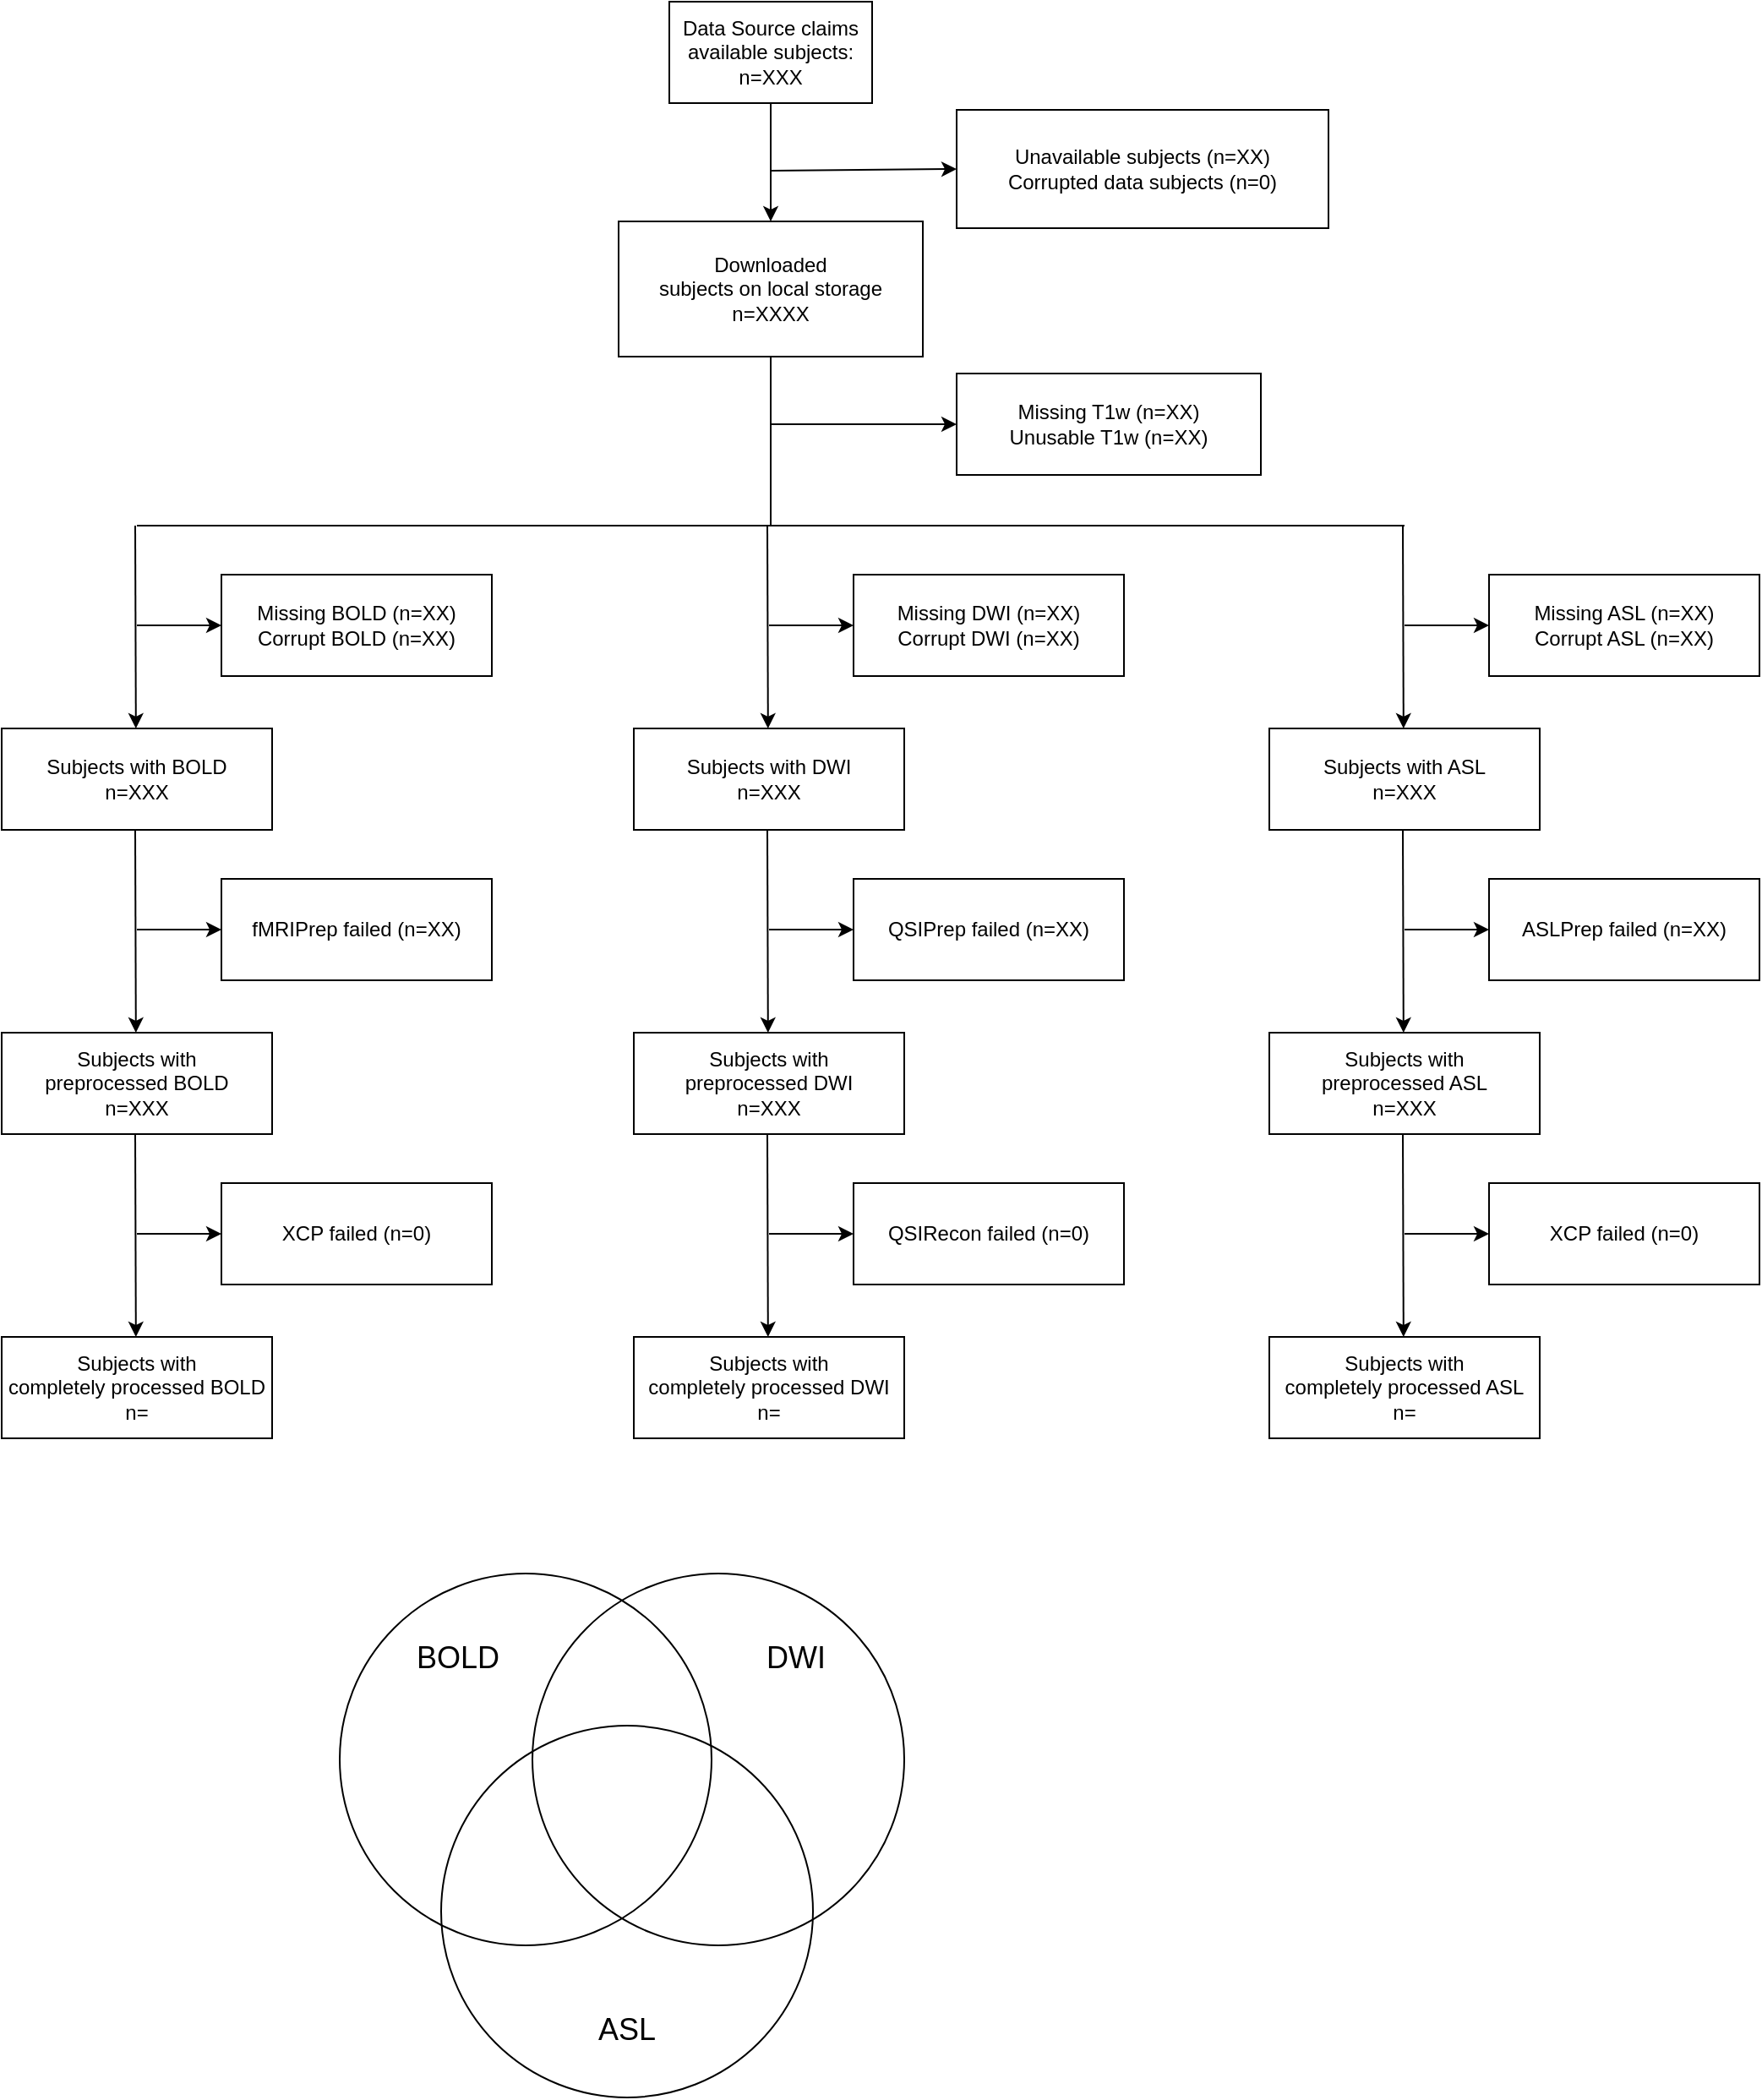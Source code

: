 <mxfile version="14.9.2" type="github"><diagram id="JNwxlYpdH0f2OIVfWxtT" name="Page-1"><mxGraphModel dx="1036" dy="765" grid="1" gridSize="10" guides="1" tooltips="1" connect="1" arrows="1" fold="1" page="1" pageScale="1" pageWidth="1200" pageHeight="1600" math="0" shadow="0"><root><mxCell id="0"/><mxCell id="1" parent="0"/><mxCell id="Sfd0NN9w5Pw_0LikJmXP-1" value="&lt;div&gt;Data Source claims available subjects:&lt;/div&gt;&lt;div&gt;n=XXX&lt;br&gt;&lt;/div&gt;" style="rounded=0;whiteSpace=wrap;html=1;" parent="1" vertex="1"><mxGeometry x="525" y="10" width="120" height="60" as="geometry"/></mxCell><mxCell id="Sfd0NN9w5Pw_0LikJmXP-2" value="&lt;div&gt;Downloaded&lt;/div&gt;&lt;div&gt;subjects on local storage&lt;/div&gt;&lt;div&gt;n=XXXX&lt;br&gt;&lt;/div&gt;" style="rounded=0;whiteSpace=wrap;html=1;" parent="1" vertex="1"><mxGeometry x="495" y="140" width="180" height="80" as="geometry"/></mxCell><mxCell id="Sfd0NN9w5Pw_0LikJmXP-4" value="&lt;div&gt;Unavailable subjects (n=XX)&lt;/div&gt;&lt;div&gt;Corrupted data subjects (n=0) &lt;br&gt;&lt;/div&gt;" style="rounded=0;whiteSpace=wrap;html=1;" parent="1" vertex="1"><mxGeometry x="695" y="74" width="220" height="70" as="geometry"/></mxCell><mxCell id="Sfd0NN9w5Pw_0LikJmXP-5" value="" style="endArrow=classic;html=1;entryX=0;entryY=0.5;entryDx=0;entryDy=0;" parent="1" target="Sfd0NN9w5Pw_0LikJmXP-4" edge="1"><mxGeometry width="50" height="50" relative="1" as="geometry"><mxPoint x="585" y="110" as="sourcePoint"/><mxPoint x="1015" y="300" as="targetPoint"/></mxGeometry></mxCell><mxCell id="Sfd0NN9w5Pw_0LikJmXP-6" value="&lt;div&gt;Missing T1w (n=XX)&lt;/div&gt;Unusable T1w (n=XX)" style="rounded=0;whiteSpace=wrap;html=1;" parent="1" vertex="1"><mxGeometry x="695" y="230" width="180" height="60" as="geometry"/></mxCell><mxCell id="Sfd0NN9w5Pw_0LikJmXP-7" value="" style="endArrow=classic;html=1;exitX=0.5;exitY=1;exitDx=0;exitDy=0;" parent="1" source="Sfd0NN9w5Pw_0LikJmXP-1" target="Sfd0NN9w5Pw_0LikJmXP-2" edge="1"><mxGeometry width="50" height="50" relative="1" as="geometry"><mxPoint x="965" y="350" as="sourcePoint"/><mxPoint x="1015" y="300" as="targetPoint"/></mxGeometry></mxCell><mxCell id="Sfd0NN9w5Pw_0LikJmXP-9" value="" style="endArrow=none;html=1;entryX=0.5;entryY=1;entryDx=0;entryDy=0;" parent="1" target="Sfd0NN9w5Pw_0LikJmXP-2" edge="1"><mxGeometry width="50" height="50" relative="1" as="geometry"><mxPoint x="585" y="320" as="sourcePoint"/><mxPoint x="585" y="225" as="targetPoint"/></mxGeometry></mxCell><mxCell id="Sfd0NN9w5Pw_0LikJmXP-10" value="" style="endArrow=classic;html=1;entryX=0;entryY=0.5;entryDx=0;entryDy=0;" parent="1" target="Sfd0NN9w5Pw_0LikJmXP-6" edge="1"><mxGeometry width="50" height="50" relative="1" as="geometry"><mxPoint x="585" y="260" as="sourcePoint"/><mxPoint x="835" y="220" as="targetPoint"/></mxGeometry></mxCell><mxCell id="Sfd0NN9w5Pw_0LikJmXP-11" value="" style="endArrow=none;html=1;" parent="1" edge="1"><mxGeometry width="50" height="50" relative="1" as="geometry"><mxPoint x="210" y="320" as="sourcePoint"/><mxPoint x="960" y="320" as="targetPoint"/></mxGeometry></mxCell><mxCell id="Sfd0NN9w5Pw_0LikJmXP-12" value="" style="endArrow=classic;html=1;" parent="1" edge="1"><mxGeometry width="50" height="50" relative="1" as="geometry"><mxPoint x="209" y="320" as="sourcePoint"/><mxPoint x="209.41" y="440" as="targetPoint"/></mxGeometry></mxCell><mxCell id="Sfd0NN9w5Pw_0LikJmXP-13" value="&lt;div&gt;Subjects with BOLD&lt;br&gt;&lt;/div&gt;&lt;div&gt;n=XXX&lt;br&gt;&lt;/div&gt;" style="rounded=0;whiteSpace=wrap;html=1;" parent="1" vertex="1"><mxGeometry x="130" y="440" width="160" height="60" as="geometry"/></mxCell><mxCell id="Sfd0NN9w5Pw_0LikJmXP-14" value="" style="endArrow=classic;html=1;" parent="1" edge="1"><mxGeometry width="50" height="50" relative="1" as="geometry"><mxPoint x="210" y="379" as="sourcePoint"/><mxPoint x="260" y="379" as="targetPoint"/></mxGeometry></mxCell><mxCell id="TIXV101uSg5O-Eqi6jPN-1" value="&lt;div&gt;Missing BOLD (n=XX)&lt;/div&gt;Corrupt BOLD (n=XX)" style="rounded=0;whiteSpace=wrap;html=1;" parent="1" vertex="1"><mxGeometry x="260" y="349" width="160" height="60" as="geometry"/></mxCell><mxCell id="TIXV101uSg5O-Eqi6jPN-5" value="" style="endArrow=classic;html=1;" parent="1" edge="1"><mxGeometry width="50" height="50" relative="1" as="geometry"><mxPoint x="209" y="500" as="sourcePoint"/><mxPoint x="209.41" y="620" as="targetPoint"/></mxGeometry></mxCell><mxCell id="TIXV101uSg5O-Eqi6jPN-6" value="" style="endArrow=classic;html=1;" parent="1" edge="1"><mxGeometry width="50" height="50" relative="1" as="geometry"><mxPoint x="210.0" y="559" as="sourcePoint"/><mxPoint x="260.0" y="559" as="targetPoint"/></mxGeometry></mxCell><mxCell id="TIXV101uSg5O-Eqi6jPN-7" value="fMRIPrep failed (n=XX)" style="rounded=0;whiteSpace=wrap;html=1;" parent="1" vertex="1"><mxGeometry x="260" y="529" width="160" height="60" as="geometry"/></mxCell><mxCell id="TIXV101uSg5O-Eqi6jPN-8" value="&lt;div&gt;Subjects with&lt;/div&gt;&lt;div&gt;preprocessed BOLD&lt;br&gt;&lt;/div&gt;&lt;div&gt;n=XXX&lt;br&gt;&lt;/div&gt;" style="rounded=0;whiteSpace=wrap;html=1;" parent="1" vertex="1"><mxGeometry x="130" y="620" width="160" height="60" as="geometry"/></mxCell><mxCell id="TIXV101uSg5O-Eqi6jPN-9" value="" style="endArrow=classic;html=1;" parent="1" edge="1"><mxGeometry width="50" height="50" relative="1" as="geometry"><mxPoint x="209" y="680" as="sourcePoint"/><mxPoint x="209.41" y="800.0" as="targetPoint"/></mxGeometry></mxCell><mxCell id="TIXV101uSg5O-Eqi6jPN-10" value="" style="endArrow=classic;html=1;" parent="1" edge="1"><mxGeometry width="50" height="50" relative="1" as="geometry"><mxPoint x="210.0" y="739" as="sourcePoint"/><mxPoint x="260.0" y="739" as="targetPoint"/></mxGeometry></mxCell><mxCell id="TIXV101uSg5O-Eqi6jPN-11" value="XCP failed (n=0)" style="rounded=0;whiteSpace=wrap;html=1;" parent="1" vertex="1"><mxGeometry x="260" y="709" width="160" height="60" as="geometry"/></mxCell><mxCell id="TIXV101uSg5O-Eqi6jPN-12" value="&lt;div&gt;Subjects with&lt;/div&gt;&lt;div&gt;completely processed BOLD&lt;br&gt;&lt;/div&gt;&lt;div&gt;n=&lt;br&gt;&lt;/div&gt;" style="rounded=0;whiteSpace=wrap;html=1;" parent="1" vertex="1"><mxGeometry x="130" y="800" width="160" height="60" as="geometry"/></mxCell><mxCell id="PQwcVG1qPoJl0iXmRw2d-2" value="" style="endArrow=classic;html=1;" edge="1" parent="1"><mxGeometry width="50" height="50" relative="1" as="geometry"><mxPoint x="583" y="320" as="sourcePoint"/><mxPoint x="583.41" y="440" as="targetPoint"/></mxGeometry></mxCell><mxCell id="PQwcVG1qPoJl0iXmRw2d-3" value="&lt;div&gt;Subjects with DWI&lt;br&gt;&lt;/div&gt;&lt;div&gt;n=XXX&lt;br&gt;&lt;/div&gt;" style="rounded=0;whiteSpace=wrap;html=1;" vertex="1" parent="1"><mxGeometry x="504" y="440" width="160" height="60" as="geometry"/></mxCell><mxCell id="PQwcVG1qPoJl0iXmRw2d-4" value="" style="endArrow=classic;html=1;" edge="1" parent="1"><mxGeometry width="50" height="50" relative="1" as="geometry"><mxPoint x="584" y="379" as="sourcePoint"/><mxPoint x="634" y="379" as="targetPoint"/></mxGeometry></mxCell><mxCell id="PQwcVG1qPoJl0iXmRw2d-5" value="&lt;div&gt;Missing DWI (n=XX)&lt;/div&gt;Corrupt DWI (n=XX)" style="rounded=0;whiteSpace=wrap;html=1;" vertex="1" parent="1"><mxGeometry x="634" y="349" width="160" height="60" as="geometry"/></mxCell><mxCell id="PQwcVG1qPoJl0iXmRw2d-6" value="" style="endArrow=classic;html=1;" edge="1" parent="1"><mxGeometry width="50" height="50" relative="1" as="geometry"><mxPoint x="583" y="500" as="sourcePoint"/><mxPoint x="583.41" y="620" as="targetPoint"/></mxGeometry></mxCell><mxCell id="PQwcVG1qPoJl0iXmRw2d-7" value="" style="endArrow=classic;html=1;" edge="1" parent="1"><mxGeometry width="50" height="50" relative="1" as="geometry"><mxPoint x="584.0" y="559" as="sourcePoint"/><mxPoint x="634.0" y="559" as="targetPoint"/></mxGeometry></mxCell><mxCell id="PQwcVG1qPoJl0iXmRw2d-8" value="QSIPrep failed (n=XX)" style="rounded=0;whiteSpace=wrap;html=1;" vertex="1" parent="1"><mxGeometry x="634" y="529" width="160" height="60" as="geometry"/></mxCell><mxCell id="PQwcVG1qPoJl0iXmRw2d-9" value="&lt;div&gt;Subjects with&lt;/div&gt;&lt;div&gt;preprocessed DWI&lt;br&gt;&lt;/div&gt;&lt;div&gt;n=XXX&lt;br&gt;&lt;/div&gt;" style="rounded=0;whiteSpace=wrap;html=1;" vertex="1" parent="1"><mxGeometry x="504" y="620" width="160" height="60" as="geometry"/></mxCell><mxCell id="PQwcVG1qPoJl0iXmRw2d-10" value="" style="endArrow=classic;html=1;" edge="1" parent="1"><mxGeometry width="50" height="50" relative="1" as="geometry"><mxPoint x="583" y="680" as="sourcePoint"/><mxPoint x="583.41" y="800" as="targetPoint"/></mxGeometry></mxCell><mxCell id="PQwcVG1qPoJl0iXmRw2d-11" value="" style="endArrow=classic;html=1;" edge="1" parent="1"><mxGeometry width="50" height="50" relative="1" as="geometry"><mxPoint x="584.0" y="739" as="sourcePoint"/><mxPoint x="634.0" y="739" as="targetPoint"/></mxGeometry></mxCell><mxCell id="PQwcVG1qPoJl0iXmRw2d-12" value="QSIRecon failed (n=0)" style="rounded=0;whiteSpace=wrap;html=1;" vertex="1" parent="1"><mxGeometry x="634" y="709" width="160" height="60" as="geometry"/></mxCell><mxCell id="PQwcVG1qPoJl0iXmRw2d-13" value="&lt;div&gt;Subjects with&lt;/div&gt;&lt;div&gt;completely processed DWI&lt;br&gt;&lt;/div&gt;&lt;div&gt;n=&lt;br&gt;&lt;/div&gt;" style="rounded=0;whiteSpace=wrap;html=1;" vertex="1" parent="1"><mxGeometry x="504" y="800" width="160" height="60" as="geometry"/></mxCell><mxCell id="PQwcVG1qPoJl0iXmRw2d-14" value="" style="endArrow=classic;html=1;" edge="1" parent="1"><mxGeometry width="50" height="50" relative="1" as="geometry"><mxPoint x="959" y="320" as="sourcePoint"/><mxPoint x="959.41" y="440" as="targetPoint"/></mxGeometry></mxCell><mxCell id="PQwcVG1qPoJl0iXmRw2d-15" value="&lt;div&gt;Subjects with ASL&lt;br&gt;&lt;/div&gt;&lt;div&gt;n=XXX&lt;br&gt;&lt;/div&gt;" style="rounded=0;whiteSpace=wrap;html=1;" vertex="1" parent="1"><mxGeometry x="880" y="440" width="160" height="60" as="geometry"/></mxCell><mxCell id="PQwcVG1qPoJl0iXmRw2d-16" value="" style="endArrow=classic;html=1;" edge="1" parent="1"><mxGeometry width="50" height="50" relative="1" as="geometry"><mxPoint x="960" y="379" as="sourcePoint"/><mxPoint x="1010" y="379" as="targetPoint"/></mxGeometry></mxCell><mxCell id="PQwcVG1qPoJl0iXmRw2d-17" value="&lt;div&gt;Missing ASL (n=XX)&lt;/div&gt;Corrupt ASL (n=XX)" style="rounded=0;whiteSpace=wrap;html=1;" vertex="1" parent="1"><mxGeometry x="1010" y="349" width="160" height="60" as="geometry"/></mxCell><mxCell id="PQwcVG1qPoJl0iXmRw2d-18" value="" style="endArrow=classic;html=1;" edge="1" parent="1"><mxGeometry width="50" height="50" relative="1" as="geometry"><mxPoint x="959" y="500" as="sourcePoint"/><mxPoint x="959.41" y="620" as="targetPoint"/></mxGeometry></mxCell><mxCell id="PQwcVG1qPoJl0iXmRw2d-19" value="" style="endArrow=classic;html=1;" edge="1" parent="1"><mxGeometry width="50" height="50" relative="1" as="geometry"><mxPoint x="960.0" y="559" as="sourcePoint"/><mxPoint x="1010.0" y="559" as="targetPoint"/></mxGeometry></mxCell><mxCell id="PQwcVG1qPoJl0iXmRw2d-20" value="ASLPrep failed (n=XX)" style="rounded=0;whiteSpace=wrap;html=1;" vertex="1" parent="1"><mxGeometry x="1010" y="529" width="160" height="60" as="geometry"/></mxCell><mxCell id="PQwcVG1qPoJl0iXmRw2d-21" value="&lt;div&gt;Subjects with&lt;/div&gt;&lt;div&gt;preprocessed ASL&lt;br&gt;&lt;/div&gt;&lt;div&gt;n=XXX&lt;br&gt;&lt;/div&gt;" style="rounded=0;whiteSpace=wrap;html=1;" vertex="1" parent="1"><mxGeometry x="880" y="620" width="160" height="60" as="geometry"/></mxCell><mxCell id="PQwcVG1qPoJl0iXmRw2d-22" value="" style="endArrow=classic;html=1;" edge="1" parent="1"><mxGeometry width="50" height="50" relative="1" as="geometry"><mxPoint x="959" y="680" as="sourcePoint"/><mxPoint x="959.41" y="800" as="targetPoint"/></mxGeometry></mxCell><mxCell id="PQwcVG1qPoJl0iXmRw2d-23" value="" style="endArrow=classic;html=1;" edge="1" parent="1"><mxGeometry width="50" height="50" relative="1" as="geometry"><mxPoint x="960.0" y="739" as="sourcePoint"/><mxPoint x="1010.0" y="739" as="targetPoint"/></mxGeometry></mxCell><mxCell id="PQwcVG1qPoJl0iXmRw2d-24" value="XCP failed (n=0)" style="rounded=0;whiteSpace=wrap;html=1;" vertex="1" parent="1"><mxGeometry x="1010" y="709" width="160" height="60" as="geometry"/></mxCell><mxCell id="PQwcVG1qPoJl0iXmRw2d-25" value="&lt;div&gt;Subjects with&lt;/div&gt;&lt;div&gt;completely processed ASL&lt;br&gt;&lt;/div&gt;&lt;div&gt;n=&lt;br&gt;&lt;/div&gt;" style="rounded=0;whiteSpace=wrap;html=1;" vertex="1" parent="1"><mxGeometry x="880" y="800" width="160" height="60" as="geometry"/></mxCell><mxCell id="PQwcVG1qPoJl0iXmRw2d-27" value="" style="ellipse;whiteSpace=wrap;html=1;fillColor=none;" vertex="1" parent="1"><mxGeometry x="330" y="940" width="220" height="220" as="geometry"/></mxCell><mxCell id="PQwcVG1qPoJl0iXmRw2d-28" value="" style="ellipse;whiteSpace=wrap;html=1;fillColor=none;" vertex="1" parent="1"><mxGeometry x="444" y="940" width="220" height="220" as="geometry"/></mxCell><mxCell id="PQwcVG1qPoJl0iXmRw2d-29" value="" style="ellipse;whiteSpace=wrap;html=1;fillColor=none;" vertex="1" parent="1"><mxGeometry x="390" y="1030" width="220" height="220" as="geometry"/></mxCell><mxCell id="PQwcVG1qPoJl0iXmRw2d-30" value="&lt;font style=&quot;font-size: 18px&quot;&gt;BOLD&lt;/font&gt;" style="text;html=1;strokeColor=none;fillColor=none;align=center;verticalAlign=middle;whiteSpace=wrap;rounded=0;" vertex="1" parent="1"><mxGeometry x="380" y="980" width="40" height="20" as="geometry"/></mxCell><mxCell id="PQwcVG1qPoJl0iXmRw2d-32" value="&lt;font style=&quot;font-size: 18px&quot;&gt;DWI&lt;/font&gt;" style="text;html=1;strokeColor=none;fillColor=none;align=center;verticalAlign=middle;whiteSpace=wrap;rounded=0;" vertex="1" parent="1"><mxGeometry x="580" y="980" width="40" height="20" as="geometry"/></mxCell><mxCell id="PQwcVG1qPoJl0iXmRw2d-33" value="&lt;font style=&quot;font-size: 18px&quot;&gt;ASL&lt;/font&gt;" style="text;html=1;strokeColor=none;fillColor=none;align=center;verticalAlign=middle;whiteSpace=wrap;rounded=0;" vertex="1" parent="1"><mxGeometry x="480" y="1200" width="40" height="20" as="geometry"/></mxCell></root></mxGraphModel></diagram></mxfile>